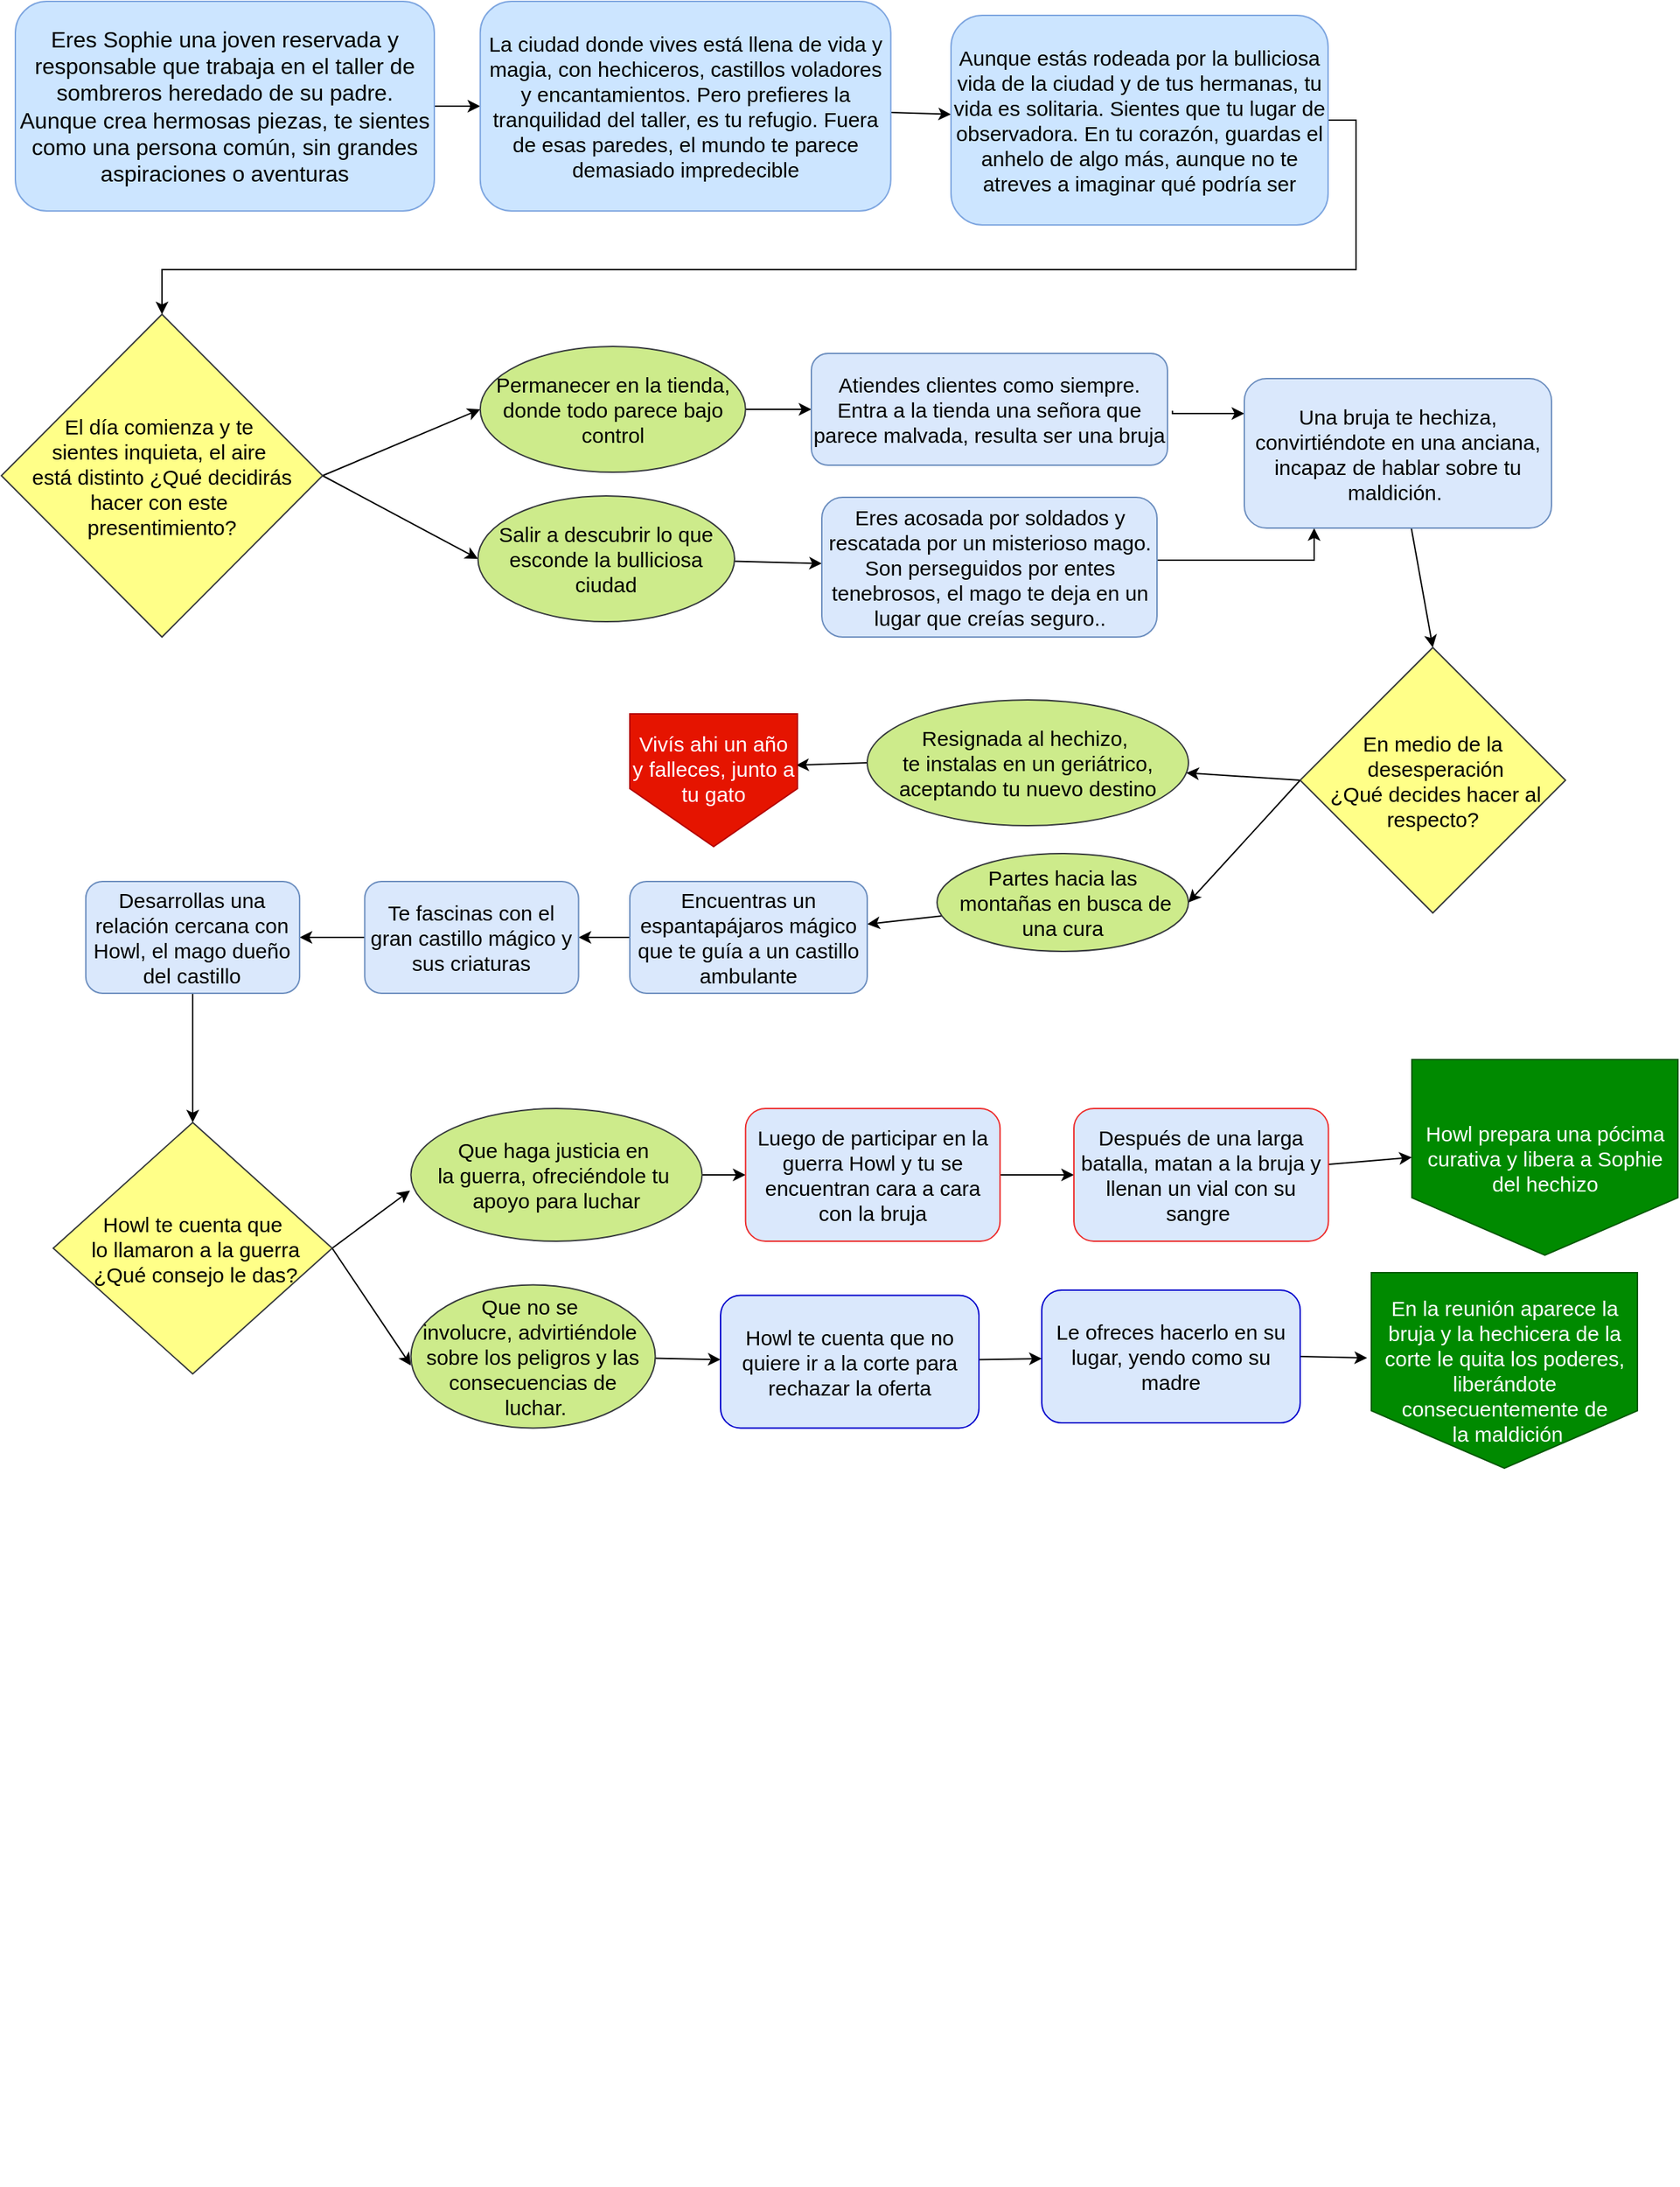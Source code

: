 <mxfile version="24.7.17">
  <diagram id="C5RBs43oDa-KdzZeNtuy" name="Page-1">
    <mxGraphModel dx="2400" dy="3885" grid="1" gridSize="10" guides="1" tooltips="1" connect="1" arrows="1" fold="1" page="1" pageScale="1" pageWidth="200" pageHeight="700" math="0" shadow="0">
      <root>
        <mxCell id="WIyWlLk6GJQsqaUBKTNV-0" />
        <mxCell id="WIyWlLk6GJQsqaUBKTNV-1" parent="WIyWlLk6GJQsqaUBKTNV-0" />
        <mxCell id="tHahOKPxvCsYrug98zH9-2" value="" style="rounded=0;orthogonalLoop=1;jettySize=auto;html=1;" parent="WIyWlLk6GJQsqaUBKTNV-1" source="WIyWlLk6GJQsqaUBKTNV-3" target="tHahOKPxvCsYrug98zH9-0" edge="1">
          <mxGeometry relative="1" as="geometry" />
        </mxCell>
        <mxCell id="WIyWlLk6GJQsqaUBKTNV-3" value="&lt;div style=&quot;&quot;&gt;&lt;font style=&quot;font-size: 16px;&quot;&gt;Eres Sophie una joven reservada y responsable que trabaja en el taller de sombreros heredado de su padre. Aunque crea hermosas piezas, te sientes como una persona común, sin grandes aspiraciones o aventuras&lt;/font&gt;&lt;br&gt;&lt;/div&gt;" style="rounded=1;whiteSpace=wrap;html=1;fontSize=12;glass=0;strokeWidth=1;shadow=0;fillColor=#cce5ff;strokeColor=#7EA6E0;align=center;" parent="WIyWlLk6GJQsqaUBKTNV-1" vertex="1">
          <mxGeometry x="-140" y="-2790" width="300" height="150" as="geometry" />
        </mxCell>
        <mxCell id="unTZaBpB1VAai0DOxp5j-6" style="rounded=0;orthogonalLoop=1;jettySize=auto;html=1;exitX=1;exitY=0.5;exitDx=0;exitDy=0;entryX=0;entryY=0.5;entryDx=0;entryDy=0;fillColor=#e3c800;strokeColor=#000000;" parent="WIyWlLk6GJQsqaUBKTNV-1" source="unTZaBpB1VAai0DOxp5j-1" target="unTZaBpB1VAai0DOxp5j-2" edge="1">
          <mxGeometry relative="1" as="geometry" />
        </mxCell>
        <mxCell id="qpTZinKkhhto3AtR0Ls4-20" style="rounded=0;orthogonalLoop=1;jettySize=auto;html=1;exitX=1;exitY=0.5;exitDx=0;exitDy=0;entryX=0;entryY=0.5;entryDx=0;entryDy=0;fillColor=#e3c800;strokeColor=#000000;" parent="WIyWlLk6GJQsqaUBKTNV-1" source="unTZaBpB1VAai0DOxp5j-1" target="unTZaBpB1VAai0DOxp5j-4" edge="1">
          <mxGeometry relative="1" as="geometry" />
        </mxCell>
        <mxCell id="unTZaBpB1VAai0DOxp5j-1" value="&lt;font style=&quot;font-size: 15px;&quot;&gt;&lt;font style=&quot;font-size: 15px;&quot;&gt;El día comienza&lt;/font&gt;&lt;span style=&quot;background-color: initial;&quot;&gt;&amp;nbsp;y te&amp;nbsp;&lt;/span&gt;&lt;/font&gt;&lt;div style=&quot;font-size: 15px;&quot;&gt;&lt;font style=&quot;font-size: 15px;&quot;&gt;&lt;span style=&quot;background-color: initial;&quot;&gt;sientes&amp;nbsp;&lt;/span&gt;&lt;span style=&quot;background-color: initial;&quot;&gt;inquieta, el aire&amp;nbsp;&lt;/span&gt;&lt;/font&gt;&lt;/div&gt;&lt;div style=&quot;font-size: 15px;&quot;&gt;&lt;font style=&quot;font-size: 15px;&quot;&gt;&lt;span style=&quot;background-color: initial;&quot;&gt;está distinto&lt;/span&gt;&lt;span style=&quot;background-color: initial;&quot;&gt;&amp;nbsp;¿Qué decidirás hacer&amp;nbsp;&lt;/span&gt;&lt;span style=&quot;background-color: initial;&quot;&gt;con&amp;nbsp;&lt;/span&gt;&lt;span style=&quot;background-color: initial;&quot;&gt;este&amp;nbsp;&lt;/span&gt;&lt;/font&gt;&lt;/div&gt;&lt;div style=&quot;font-size: 15px;&quot;&gt;&lt;font style=&quot;font-size: 15px;&quot;&gt;&lt;span style=&quot;background-color: initial;&quot;&gt;presentimiento&lt;/span&gt;&lt;span style=&quot;background-color: initial;&quot;&gt;?&lt;/span&gt;&lt;/font&gt;&lt;/div&gt;" style="rhombus;whiteSpace=wrap;html=1;fillColor=#ffff88;strokeColor=#36393d;" parent="WIyWlLk6GJQsqaUBKTNV-1" vertex="1">
          <mxGeometry x="-150" y="-2566" width="230" height="231" as="geometry" />
        </mxCell>
        <mxCell id="unTZaBpB1VAai0DOxp5j-11" value="" style="rounded=0;orthogonalLoop=1;jettySize=auto;html=1;fillColor=#60a917;strokeColor=#000000;entryX=0;entryY=0.5;entryDx=0;entryDy=0;" parent="WIyWlLk6GJQsqaUBKTNV-1" source="unTZaBpB1VAai0DOxp5j-2" target="qpTZinKkhhto3AtR0Ls4-0" edge="1">
          <mxGeometry relative="1" as="geometry">
            <mxPoint x="590" y="-2311.345" as="targetPoint" />
          </mxGeometry>
        </mxCell>
        <mxCell id="unTZaBpB1VAai0DOxp5j-2" value="&lt;font style=&quot;font-size: 15px;&quot;&gt;Permanecer en la tienda, donde todo parece bajo control&lt;/font&gt;" style="ellipse;whiteSpace=wrap;html=1;fillColor=#cdeb8b;strokeColor=#36393d;" parent="WIyWlLk6GJQsqaUBKTNV-1" vertex="1">
          <mxGeometry x="192.87" y="-2543" width="190" height="90" as="geometry" />
        </mxCell>
        <mxCell id="unTZaBpB1VAai0DOxp5j-15" value="" style="rounded=0;orthogonalLoop=1;jettySize=auto;html=1;fillColor=#60a917;strokeColor=#000000;" parent="WIyWlLk6GJQsqaUBKTNV-1" source="unTZaBpB1VAai0DOxp5j-4" target="qpTZinKkhhto3AtR0Ls4-8" edge="1">
          <mxGeometry relative="1" as="geometry">
            <mxPoint x="590.0" y="-2154.55" as="targetPoint" />
          </mxGeometry>
        </mxCell>
        <mxCell id="unTZaBpB1VAai0DOxp5j-4" value="&lt;font style=&quot;font-size: 15px;&quot;&gt;Salir a descubrir lo que esconde la bulliciosa ciudad&lt;/font&gt;" style="ellipse;whiteSpace=wrap;html=1;fillColor=#cdeb8b;strokeColor=#36393d;" parent="WIyWlLk6GJQsqaUBKTNV-1" vertex="1">
          <mxGeometry x="191.25" y="-2436" width="183.75" height="90" as="geometry" />
        </mxCell>
        <mxCell id="tHahOKPxvCsYrug98zH9-7" value="" style="edgeStyle=orthogonalEdgeStyle;rounded=0;orthogonalLoop=1;jettySize=auto;html=1;exitX=1.014;exitY=0.513;exitDx=0;exitDy=0;exitPerimeter=0;" parent="WIyWlLk6GJQsqaUBKTNV-1" source="qpTZinKkhhto3AtR0Ls4-0" target="qpTZinKkhhto3AtR0Ls4-10" edge="1">
          <mxGeometry relative="1" as="geometry">
            <Array as="points">
              <mxPoint x="784" y="-2495" />
              <mxPoint x="790" y="-2495" />
              <mxPoint x="790" y="-2436" />
            </Array>
          </mxGeometry>
        </mxCell>
        <mxCell id="qpTZinKkhhto3AtR0Ls4-0" value="&lt;font style=&quot;font-size: 15px;&quot;&gt;Atiendes clientes como siempre. Entra a la tienda una señora que parece malvada, resulta ser una bruja&lt;/font&gt;" style="whiteSpace=wrap;html=1;rounded=1;fillColor=#dae8fc;strokeColor=#6c8ebf;" parent="WIyWlLk6GJQsqaUBKTNV-1" vertex="1">
          <mxGeometry x="430" y="-2538" width="255" height="80" as="geometry" />
        </mxCell>
        <mxCell id="tHahOKPxvCsYrug98zH9-9" value="" style="edgeStyle=orthogonalEdgeStyle;rounded=0;orthogonalLoop=1;jettySize=auto;html=1;" parent="WIyWlLk6GJQsqaUBKTNV-1" source="qpTZinKkhhto3AtR0Ls4-8" target="qpTZinKkhhto3AtR0Ls4-10" edge="1">
          <mxGeometry relative="1" as="geometry">
            <Array as="points">
              <mxPoint x="790" y="-2390" />
              <mxPoint x="790" y="-2436" />
            </Array>
          </mxGeometry>
        </mxCell>
        <mxCell id="qpTZinKkhhto3AtR0Ls4-8" value="&lt;font style=&quot;font-size: 15px;&quot;&gt;Eres acosada por soldados y rescatada por un misterioso mago. Son perseguidos por entes tenebrosos, el mago te deja en un lugar  que creías seguro..&lt;/font&gt;" style="rounded=1;whiteSpace=wrap;html=1;fillColor=#dae8fc;strokeColor=#6c8ebf;" parent="WIyWlLk6GJQsqaUBKTNV-1" vertex="1">
          <mxGeometry x="437.5" y="-2435" width="240" height="100" as="geometry" />
        </mxCell>
        <mxCell id="psG5TbMMK31iquj77_-c-0" style="rounded=0;orthogonalLoop=1;jettySize=auto;html=1;entryX=0.5;entryY=0;entryDx=0;entryDy=0;" parent="WIyWlLk6GJQsqaUBKTNV-1" source="qpTZinKkhhto3AtR0Ls4-10" target="tHahOKPxvCsYrug98zH9-6" edge="1">
          <mxGeometry relative="1" as="geometry" />
        </mxCell>
        <mxCell id="qpTZinKkhhto3AtR0Ls4-10" value="&lt;font style=&quot;font-size: 15px;&quot;&gt;Una bruja te hechiza, convirtiéndote en una anciana, incapaz de hablar sobre tu maldición.&amp;nbsp;&lt;/font&gt;" style="rounded=1;whiteSpace=wrap;html=1;fillColor=#dae8fc;strokeColor=#6c8ebf;" parent="WIyWlLk6GJQsqaUBKTNV-1" vertex="1">
          <mxGeometry x="740" y="-2520" width="220" height="107" as="geometry" />
        </mxCell>
        <mxCell id="qpTZinKkhhto3AtR0Ls4-127" style="rounded=0;orthogonalLoop=1;jettySize=auto;html=1;entryX=0.993;entryY=0.387;entryDx=0;entryDy=0;entryPerimeter=0;exitX=0;exitY=0.5;exitDx=0;exitDy=0;" parent="WIyWlLk6GJQsqaUBKTNV-1" source="qpTZinKkhhto3AtR0Ls4-119" target="qpTZinKkhhto3AtR0Ls4-126" edge="1">
          <mxGeometry relative="1" as="geometry">
            <mxPoint x="609" y="-1779" as="targetPoint" />
            <mxPoint x="580" y="-2237" as="sourcePoint" />
          </mxGeometry>
        </mxCell>
        <mxCell id="qpTZinKkhhto3AtR0Ls4-119" value="&lt;font style=&quot;font-size: 15px;&quot;&gt;Resignada al hechizo,&amp;nbsp;&lt;/font&gt;&lt;div style=&quot;font-size: 15px;&quot;&gt;&lt;font style=&quot;font-size: 15px;&quot;&gt;te instalas en un geriátrico, aceptando tu nuevo destino&lt;/font&gt;&lt;/div&gt;" style="ellipse;whiteSpace=wrap;html=1;fillColor=#cdeb8b;strokeColor=#36393d;" parent="WIyWlLk6GJQsqaUBKTNV-1" vertex="1">
          <mxGeometry x="470" y="-2290" width="230" height="90" as="geometry" />
        </mxCell>
        <mxCell id="qpTZinKkhhto3AtR0Ls4-135" value="" style="rounded=0;orthogonalLoop=1;jettySize=auto;html=1;" parent="WIyWlLk6GJQsqaUBKTNV-1" source="qpTZinKkhhto3AtR0Ls4-122" target="qpTZinKkhhto3AtR0Ls4-131" edge="1">
          <mxGeometry relative="1" as="geometry" />
        </mxCell>
        <mxCell id="qpTZinKkhhto3AtR0Ls4-122" value="&lt;font style=&quot;font-size: 15px;&quot;&gt;Partes hacia las&lt;/font&gt;&lt;div&gt;&lt;font style=&quot;font-size: 15px;&quot;&gt;&amp;nbsp;montañas en busca de una cura&lt;/font&gt;&lt;/div&gt;" style="ellipse;whiteSpace=wrap;html=1;fillColor=#cdeb8b;strokeColor=#36393d;" parent="WIyWlLk6GJQsqaUBKTNV-1" vertex="1">
          <mxGeometry x="520" y="-2180" width="180" height="70" as="geometry" />
        </mxCell>
        <mxCell id="qpTZinKkhhto3AtR0Ls4-126" value="&lt;div style=&quot;font-size: 15px;&quot;&gt;&lt;font style=&quot;font-size: 15px;&quot;&gt;&lt;span style=&quot;background-color: initial;&quot;&gt;Vivís&lt;/span&gt;&lt;span style=&quot;background-color: initial;&quot; class=&quot;ql-cursor&quot;&gt;﻿&lt;/span&gt;&lt;span style=&quot;background-color: initial;&quot;&gt; ahi un año y falleces, junto a tu gato&lt;/span&gt;&lt;br&gt;&lt;/font&gt;&lt;/div&gt;&lt;div style=&quot;font-size: 15px;&quot;&gt;&lt;br&gt;&lt;/div&gt;" style="shape=offPageConnector;whiteSpace=wrap;html=1;fillColor=#e51400;fontColor=#ffffff;strokeColor=#B20000;size=0.437;" parent="WIyWlLk6GJQsqaUBKTNV-1" vertex="1">
          <mxGeometry x="300" y="-2280" width="120" height="95" as="geometry" />
        </mxCell>
        <mxCell id="qhFK7Kxd5ELtM_P0061G-3" value="" style="rounded=0;orthogonalLoop=1;jettySize=auto;html=1;" edge="1" parent="WIyWlLk6GJQsqaUBKTNV-1" source="qpTZinKkhhto3AtR0Ls4-131" target="qhFK7Kxd5ELtM_P0061G-2">
          <mxGeometry relative="1" as="geometry" />
        </mxCell>
        <mxCell id="qpTZinKkhhto3AtR0Ls4-131" value="&lt;font style=&quot;font-size: 15px;&quot;&gt;Encuentras un espantapájaros mágico que te guía a un castillo ambulante&lt;/font&gt;" style="rounded=1;whiteSpace=wrap;html=1;fillColor=#dae8fc;strokeColor=#6c8ebf;" parent="WIyWlLk6GJQsqaUBKTNV-1" vertex="1">
          <mxGeometry x="300" y="-2160" width="170" height="80" as="geometry" />
        </mxCell>
        <mxCell id="qpTZinKkhhto3AtR0Ls4-159" value="" style="rounded=0;orthogonalLoop=1;jettySize=auto;html=1;exitX=1;exitY=0.5;exitDx=0;exitDy=0;fillColor=#e3c800;strokeColor=#000000;entryX=-0.003;entryY=0.618;entryDx=0;entryDy=0;entryPerimeter=0;" parent="WIyWlLk6GJQsqaUBKTNV-1" source="qpTZinKkhhto3AtR0Ls4-156" target="qpTZinKkhhto3AtR0Ls4-158" edge="1">
          <mxGeometry relative="1" as="geometry">
            <mxPoint x="724" y="-1615" as="targetPoint" />
          </mxGeometry>
        </mxCell>
        <mxCell id="qpTZinKkhhto3AtR0Ls4-161" value="" style="rounded=0;orthogonalLoop=1;jettySize=auto;html=1;exitX=1;exitY=0.5;exitDx=0;exitDy=0;entryX=0;entryY=0.563;entryDx=0;entryDy=0;fillColor=#e3c800;strokeColor=#000000;entryPerimeter=0;" parent="WIyWlLk6GJQsqaUBKTNV-1" source="qpTZinKkhhto3AtR0Ls4-156" target="qpTZinKkhhto3AtR0Ls4-160" edge="1">
          <mxGeometry relative="1" as="geometry" />
        </mxCell>
        <mxCell id="qpTZinKkhhto3AtR0Ls4-156" value="&lt;font style=&quot;font-size: 15px;&quot;&gt;Howl te cuenta que&lt;/font&gt;&lt;div&gt;&lt;font style=&quot;font-size: 15px;&quot;&gt;&amp;nbsp;lo llamaron a la guerra&lt;/font&gt;&lt;/div&gt;&lt;div&gt;&lt;font style=&quot;font-size: 15px;&quot;&gt;&amp;nbsp;¿Qué consejo le das&lt;/font&gt;&lt;span style=&quot;font-size: 15px; background-color: initial;&quot;&gt;?&lt;/span&gt;&lt;/div&gt;" style="rhombus;whiteSpace=wrap;html=1;fillColor=#ffff88;strokeColor=#36393d;" parent="WIyWlLk6GJQsqaUBKTNV-1" vertex="1">
          <mxGeometry x="-112.87" y="-1987.5" width="199.74" height="180" as="geometry" />
        </mxCell>
        <mxCell id="qpTZinKkhhto3AtR0Ls4-163" value="" style="rounded=0;orthogonalLoop=1;jettySize=auto;html=1;" parent="WIyWlLk6GJQsqaUBKTNV-1" source="qpTZinKkhhto3AtR0Ls4-158" target="qpTZinKkhhto3AtR0Ls4-162" edge="1">
          <mxGeometry relative="1" as="geometry" />
        </mxCell>
        <mxCell id="qpTZinKkhhto3AtR0Ls4-158" value="&lt;font style=&quot;font-size: 15px;&quot;&gt;Que haga justicia en&amp;nbsp;&lt;/font&gt;&lt;div&gt;&lt;font style=&quot;font-size: 15px;&quot;&gt;la&amp;nbsp;&lt;/font&gt;&lt;span style=&quot;font-size: 15px; background-color: initial;&quot;&gt;guerra, ofreciéndole tu&amp;nbsp;&lt;/span&gt;&lt;/div&gt;&lt;div&gt;&lt;span style=&quot;font-size: 15px; background-color: initial;&quot;&gt;apoyo para luchar&lt;/span&gt;&lt;/div&gt;" style="ellipse;whiteSpace=wrap;html=1;fillColor=#cdeb8b;strokeColor=#36393d;" parent="WIyWlLk6GJQsqaUBKTNV-1" vertex="1">
          <mxGeometry x="143.25" y="-1997.5" width="208.5" height="95" as="geometry" />
        </mxCell>
        <mxCell id="qpTZinKkhhto3AtR0Ls4-165" value="" style="rounded=0;orthogonalLoop=1;jettySize=auto;html=1;" parent="WIyWlLk6GJQsqaUBKTNV-1" source="qpTZinKkhhto3AtR0Ls4-160" target="qpTZinKkhhto3AtR0Ls4-164" edge="1">
          <mxGeometry relative="1" as="geometry" />
        </mxCell>
        <mxCell id="qpTZinKkhhto3AtR0Ls4-160" value="&lt;font style=&quot;font-size: 15px;&quot;&gt;Que no se&amp;nbsp;&lt;/font&gt;&lt;div style=&quot;font-size: 15px;&quot;&gt;&lt;font style=&quot;font-size: 15px;&quot;&gt;involucre, advirtiéndole&amp;nbsp;&lt;/font&gt;&lt;/div&gt;&lt;div style=&quot;font-size: 15px;&quot;&gt;&lt;font style=&quot;font-size: 15px;&quot;&gt;sobre los peligros y las consecuencias de&lt;/font&gt;&lt;div style=&quot;&quot;&gt;&lt;font style=&quot;font-size: 15px;&quot;&gt;&amp;nbsp;luchar.&lt;/font&gt;&lt;/div&gt;&lt;/div&gt;" style="ellipse;whiteSpace=wrap;html=1;fillColor=#cdeb8b;strokeColor=#36393d;" parent="WIyWlLk6GJQsqaUBKTNV-1" vertex="1">
          <mxGeometry x="143.25" y="-1871.25" width="175" height="102.5" as="geometry" />
        </mxCell>
        <mxCell id="qhFK7Kxd5ELtM_P0061G-6" value="" style="rounded=0;orthogonalLoop=1;jettySize=auto;html=1;" edge="1" parent="WIyWlLk6GJQsqaUBKTNV-1" source="qpTZinKkhhto3AtR0Ls4-162" target="qhFK7Kxd5ELtM_P0061G-5">
          <mxGeometry relative="1" as="geometry" />
        </mxCell>
        <mxCell id="qpTZinKkhhto3AtR0Ls4-162" value="&lt;font style=&quot;font-size: 15px;&quot;&gt;Luego de participar en la guerra&amp;nbsp;Howl y tu se encuentran cara a cara con la bruja&lt;/font&gt;" style="rounded=1;whiteSpace=wrap;html=1;fillColor=#dae8fc;strokeColor=#ed2c2c;" parent="WIyWlLk6GJQsqaUBKTNV-1" vertex="1">
          <mxGeometry x="382.87" y="-1997.5" width="182.25" height="95" as="geometry" />
        </mxCell>
        <mxCell id="qhFK7Kxd5ELtM_P0061G-18" value="" style="rounded=0;orthogonalLoop=1;jettySize=auto;html=1;" edge="1" parent="WIyWlLk6GJQsqaUBKTNV-1" source="qpTZinKkhhto3AtR0Ls4-164" target="qhFK7Kxd5ELtM_P0061G-17">
          <mxGeometry relative="1" as="geometry" />
        </mxCell>
        <mxCell id="qpTZinKkhhto3AtR0Ls4-164" value="&lt;font style=&quot;font-size: 15px;&quot;&gt;Howl te cuenta que no quiere ir a la corte para rechazar la oferta&lt;/font&gt;" style="rounded=1;whiteSpace=wrap;html=1;fillColor=#dae8fc;strokeColor=#0000CC;" parent="WIyWlLk6GJQsqaUBKTNV-1" vertex="1">
          <mxGeometry x="365" y="-1863.75" width="185" height="95" as="geometry" />
        </mxCell>
        <mxCell id="qhFK7Kxd5ELtM_P0061G-12" value="" style="rounded=0;orthogonalLoop=1;jettySize=auto;html=1;exitX=1;exitY=0.5;exitDx=0;exitDy=0;entryX=-0.016;entryY=0.436;entryDx=0;entryDy=0;entryPerimeter=0;" edge="1" parent="WIyWlLk6GJQsqaUBKTNV-1" source="qhFK7Kxd5ELtM_P0061G-17" target="qpTZinKkhhto3AtR0Ls4-200">
          <mxGeometry relative="1" as="geometry">
            <mxPoint x="819.997" y="-1834.214" as="sourcePoint" />
            <mxPoint x="882.71" y="-1840.005" as="targetPoint" />
          </mxGeometry>
        </mxCell>
        <mxCell id="qpTZinKkhhto3AtR0Ls4-188" style="edgeStyle=none;rounded=0;orthogonalLoop=1;jettySize=auto;html=1;exitX=0.75;exitY=1;exitDx=0;exitDy=0;" parent="WIyWlLk6GJQsqaUBKTNV-1" edge="1">
          <mxGeometry relative="1" as="geometry">
            <mxPoint x="609" y="-1235" as="sourcePoint" />
            <mxPoint x="609" y="-1235" as="targetPoint" />
          </mxGeometry>
        </mxCell>
        <mxCell id="qpTZinKkhhto3AtR0Ls4-200" value="&lt;font style=&quot;font-size: 15px;&quot;&gt;En la reunión aparece la bruja y la hechicera de la corte le quita los poderes, liberándote consecuentemente de&lt;/font&gt;&lt;div style=&quot;font-size: 15px;&quot;&gt;&lt;font style=&quot;font-size: 15px;&quot;&gt;&amp;nbsp;la maldición&lt;/font&gt;&lt;/div&gt;" style="shape=offPageConnector;whiteSpace=wrap;html=1;fillColor=#008a00;fontColor=#ffffff;strokeColor=#005700;size=0.294;" parent="WIyWlLk6GJQsqaUBKTNV-1" vertex="1">
          <mxGeometry x="831" y="-1880" width="190.5" height="140" as="geometry" />
        </mxCell>
        <mxCell id="tHahOKPxvCsYrug98zH9-3" value="" style="rounded=0;orthogonalLoop=1;jettySize=auto;html=1;" parent="WIyWlLk6GJQsqaUBKTNV-1" source="tHahOKPxvCsYrug98zH9-0" target="tHahOKPxvCsYrug98zH9-1" edge="1">
          <mxGeometry relative="1" as="geometry" />
        </mxCell>
        <mxCell id="tHahOKPxvCsYrug98zH9-0" value="&lt;font style=&quot;font-size: 15px;&quot;&gt;La ciudad donde vives está llena de vida y magia, con hechiceros, castillos voladores y encantamientos. Pero prefieres la tranquilidad del taller, es tu refugio. Fuera de esas paredes, el mundo te parece demasiado impredecible&lt;/font&gt;" style="rounded=1;whiteSpace=wrap;html=1;fontSize=12;glass=0;strokeWidth=1;shadow=0;fillColor=#cce5ff;strokeColor=#7EA6E0;" parent="WIyWlLk6GJQsqaUBKTNV-1" vertex="1">
          <mxGeometry x="192.87" y="-2790" width="294" height="150" as="geometry" />
        </mxCell>
        <mxCell id="tHahOKPxvCsYrug98zH9-4" style="edgeStyle=orthogonalEdgeStyle;rounded=0;orthogonalLoop=1;jettySize=auto;html=1;exitX=1;exitY=0.5;exitDx=0;exitDy=0;" parent="WIyWlLk6GJQsqaUBKTNV-1" source="tHahOKPxvCsYrug98zH9-1" target="unTZaBpB1VAai0DOxp5j-1" edge="1">
          <mxGeometry relative="1" as="geometry" />
        </mxCell>
        <mxCell id="tHahOKPxvCsYrug98zH9-1" value="&lt;font style=&quot;font-size: 15px;&quot;&gt;Aunque estás rodeada por la bulliciosa vida de la ciudad y de tus hermanas, tu vida es solitaria. Sientes que tu lugar de observadora. En tu corazón, guardas el anhelo de algo más, aunque no te atreves a imaginar qué podría ser&lt;/font&gt;" style="rounded=1;whiteSpace=wrap;html=1;fontSize=12;glass=0;strokeWidth=1;shadow=0;fillColor=#cce5ff;strokeColor=#7EA6E0;" parent="WIyWlLk6GJQsqaUBKTNV-1" vertex="1">
          <mxGeometry x="530" y="-2780" width="270" height="150" as="geometry" />
        </mxCell>
        <mxCell id="DDcElULkbMWMPyxahOJU-0" value="" style="rounded=0;orthogonalLoop=1;jettySize=auto;html=1;exitX=0;exitY=0.5;exitDx=0;exitDy=0;entryX=1;entryY=0.5;entryDx=0;entryDy=0;" parent="WIyWlLk6GJQsqaUBKTNV-1" target="qpTZinKkhhto3AtR0Ls4-122" edge="1" source="tHahOKPxvCsYrug98zH9-6">
          <mxGeometry relative="1" as="geometry">
            <mxPoint x="225.5" y="-1887" as="sourcePoint" />
          </mxGeometry>
        </mxCell>
        <mxCell id="qhFK7Kxd5ELtM_P0061G-1" style="rounded=0;orthogonalLoop=1;jettySize=auto;html=1;exitX=0;exitY=0.5;exitDx=0;exitDy=0;" edge="1" parent="WIyWlLk6GJQsqaUBKTNV-1" source="tHahOKPxvCsYrug98zH9-6" target="qpTZinKkhhto3AtR0Ls4-119">
          <mxGeometry relative="1" as="geometry" />
        </mxCell>
        <mxCell id="tHahOKPxvCsYrug98zH9-6" value="&lt;div style=&quot;font-size: 15px;&quot;&gt;&lt;font style=&quot;font-size: 15px;&quot;&gt;En medio de la&lt;/font&gt;&lt;/div&gt;&lt;div style=&quot;font-size: 15px;&quot;&gt;&lt;font style=&quot;font-size: 15px;&quot;&gt;&amp;nbsp;desesperación&lt;/font&gt;&lt;/div&gt;&lt;div style=&quot;font-size: 15px;&quot;&gt;&lt;font style=&quot;font-size: 15px;&quot;&gt;&amp;nbsp;¿Qué decides hacer al respecto?&lt;/font&gt;&lt;/div&gt;" style="rhombus;whiteSpace=wrap;html=1;fillColor=#ffff88;strokeColor=#36393d;" parent="WIyWlLk6GJQsqaUBKTNV-1" vertex="1">
          <mxGeometry x="780" y="-2327.5" width="190" height="190" as="geometry" />
        </mxCell>
        <mxCell id="qhFK7Kxd5ELtM_P0061G-4" style="rounded=0;orthogonalLoop=1;jettySize=auto;html=1;entryX=0.5;entryY=0;entryDx=0;entryDy=0;exitX=0.5;exitY=1;exitDx=0;exitDy=0;" edge="1" parent="WIyWlLk6GJQsqaUBKTNV-1" source="qhFK7Kxd5ELtM_P0061G-10" target="qpTZinKkhhto3AtR0Ls4-156">
          <mxGeometry relative="1" as="geometry" />
        </mxCell>
        <mxCell id="qhFK7Kxd5ELtM_P0061G-11" value="" style="rounded=0;orthogonalLoop=1;jettySize=auto;html=1;" edge="1" parent="WIyWlLk6GJQsqaUBKTNV-1" source="qhFK7Kxd5ELtM_P0061G-2" target="qhFK7Kxd5ELtM_P0061G-10">
          <mxGeometry relative="1" as="geometry" />
        </mxCell>
        <mxCell id="qhFK7Kxd5ELtM_P0061G-2" value="&lt;font style=&quot;font-size: 15px;&quot;&gt;Te fascinas con el gran castillo mágico y sus criaturas&lt;/font&gt;" style="rounded=1;whiteSpace=wrap;html=1;fillColor=#dae8fc;strokeColor=#6c8ebf;" vertex="1" parent="WIyWlLk6GJQsqaUBKTNV-1">
          <mxGeometry x="110.17" y="-2160" width="153.13" height="80" as="geometry" />
        </mxCell>
        <mxCell id="qhFK7Kxd5ELtM_P0061G-16" style="rounded=0;orthogonalLoop=1;jettySize=auto;html=1;entryX=0;entryY=0.5;entryDx=0;entryDy=0;" edge="1" parent="WIyWlLk6GJQsqaUBKTNV-1" source="qhFK7Kxd5ELtM_P0061G-5" target="qhFK7Kxd5ELtM_P0061G-15">
          <mxGeometry relative="1" as="geometry" />
        </mxCell>
        <mxCell id="qhFK7Kxd5ELtM_P0061G-5" value="&lt;span style=&quot;font-size: 15px;&quot;&gt;Después de una larga batalla, matan a la bruja y llenan un vial con su sangre&amp;nbsp;&lt;/span&gt;" style="rounded=1;whiteSpace=wrap;html=1;fillColor=#dae8fc;strokeColor=#ed2c2c;" vertex="1" parent="WIyWlLk6GJQsqaUBKTNV-1">
          <mxGeometry x="618" y="-1997.5" width="182.25" height="95" as="geometry" />
        </mxCell>
        <mxCell id="qhFK7Kxd5ELtM_P0061G-10" value="&lt;font style=&quot;font-size: 15px;&quot;&gt;Desarrollas una relación cercana con Howl, el mago dueño del castillo&lt;/font&gt;" style="rounded=1;whiteSpace=wrap;html=1;fillColor=#dae8fc;strokeColor=#6c8ebf;" vertex="1" parent="WIyWlLk6GJQsqaUBKTNV-1">
          <mxGeometry x="-89.57" y="-2160" width="153.13" height="80" as="geometry" />
        </mxCell>
        <mxCell id="qhFK7Kxd5ELtM_P0061G-15" value="&lt;span style=&quot;font-size: 15px;&quot;&gt;Howl prepara una pócima curativa y libera a Sophie del hechizo&lt;/span&gt;" style="shape=offPageConnector;whiteSpace=wrap;html=1;fillColor=#008a00;fontColor=#ffffff;strokeColor=#005700;size=0.294;" vertex="1" parent="WIyWlLk6GJQsqaUBKTNV-1">
          <mxGeometry x="860" y="-2032.5" width="190.5" height="140" as="geometry" />
        </mxCell>
        <mxCell id="qhFK7Kxd5ELtM_P0061G-17" value="&lt;span style=&quot;font-size: 15px;&quot;&gt;Le ofreces hacerlo en su lugar, yendo como su madre&lt;/span&gt;" style="rounded=1;whiteSpace=wrap;html=1;fillColor=#dae8fc;strokeColor=#0000CC;" vertex="1" parent="WIyWlLk6GJQsqaUBKTNV-1">
          <mxGeometry x="595" y="-1867.5" width="185" height="95" as="geometry" />
        </mxCell>
      </root>
    </mxGraphModel>
  </diagram>
</mxfile>
